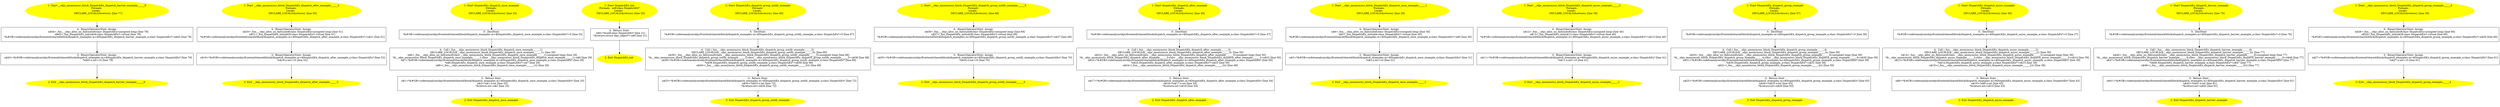 /* @generated */
digraph iCFG {
"__objc_anonymous_block_DispatchEx_dispatch_barrier_example______6.f3e27d4badebf4adf9313b39c9688c30_4" [label="4:  BinaryOperatorStmt: Assign \n   n$44=_fun___objc_alloc_no_fail(sizeof(class DispatchEx):unsigned long) [line 78]\n  n$45=_fun_DispatchEx_init(n$44:class DispatchEx*) virtual [line 78]\n  *&#GB<codetoanalyze/objc/frontend/shared/block/dispatch_examples.m>$DispatchEx_dispatch_barrier_example_a:class DispatchEx*=n$45 [line 78]\n " shape="box"]
	

	 "__objc_anonymous_block_DispatchEx_dispatch_barrier_example______6.f3e27d4badebf4adf9313b39c9688c30_4" -> "__objc_anonymous_block_DispatchEx_dispatch_barrier_example______6.f3e27d4badebf4adf9313b39c9688c30_3" ;
"__objc_anonymous_block_DispatchEx_dispatch_barrier_example______6.f3e27d4badebf4adf9313b39c9688c30_3" [label="3:  BinaryOperatorStmt: Assign \n   n$43=*&#GB<codetoanalyze/objc/frontend/shared/block/dispatch_examples.m>$DispatchEx_dispatch_barrier_example_a:class DispatchEx* [line 79]\n  *n$43.x:int=10 [line 79]\n " shape="box"]
	

	 "__objc_anonymous_block_DispatchEx_dispatch_barrier_example______6.f3e27d4badebf4adf9313b39c9688c30_3" -> "__objc_anonymous_block_DispatchEx_dispatch_barrier_example______6.f3e27d4badebf4adf9313b39c9688c30_2" ;
"__objc_anonymous_block_DispatchEx_dispatch_barrier_example______6.f3e27d4badebf4adf9313b39c9688c30_2" [label="2: Exit __objc_anonymous_block_DispatchEx_dispatch_barrier_example______6 \n  " color=yellow style=filled]
	

"__objc_anonymous_block_DispatchEx_dispatch_barrier_example______6.f3e27d4badebf4adf9313b39c9688c30_1" [label="1: Start __objc_anonymous_block_DispatchEx_dispatch_barrier_example______6\nFormals: \nLocals:  \n   DECLARE_LOCALS(&return); [line 77]\n " color=yellow style=filled]
	

	 "__objc_anonymous_block_DispatchEx_dispatch_barrier_example______6.f3e27d4badebf4adf9313b39c9688c30_1" -> "__objc_anonymous_block_DispatchEx_dispatch_barrier_example______6.f3e27d4badebf4adf9313b39c9688c30_4" ;
"__objc_anonymous_block_DispatchEx_dispatch_after_example______3.2346df1c3bc37dee82860aa53ebe3ece_4" [label="4:  BinaryOperatorStmt: Assign \n   n$20=_fun___objc_alloc_no_fail(sizeof(class DispatchEx):unsigned long) [line 51]\n  n$21=_fun_DispatchEx_init(n$20:class DispatchEx*) virtual [line 51]\n  *&#GB<codetoanalyze/objc/frontend/shared/block/dispatch_examples.m>$DispatchEx_dispatch_after_example_a:class DispatchEx*=n$21 [line 51]\n " shape="box"]
	

	 "__objc_anonymous_block_DispatchEx_dispatch_after_example______3.2346df1c3bc37dee82860aa53ebe3ece_4" -> "__objc_anonymous_block_DispatchEx_dispatch_after_example______3.2346df1c3bc37dee82860aa53ebe3ece_3" ;
"__objc_anonymous_block_DispatchEx_dispatch_after_example______3.2346df1c3bc37dee82860aa53ebe3ece_3" [label="3:  BinaryOperatorStmt: Assign \n   n$19=*&#GB<codetoanalyze/objc/frontend/shared/block/dispatch_examples.m>$DispatchEx_dispatch_after_example_a:class DispatchEx* [line 52]\n  *n$19.x:int=10 [line 52]\n " shape="box"]
	

	 "__objc_anonymous_block_DispatchEx_dispatch_after_example______3.2346df1c3bc37dee82860aa53ebe3ece_3" -> "__objc_anonymous_block_DispatchEx_dispatch_after_example______3.2346df1c3bc37dee82860aa53ebe3ece_2" ;
"__objc_anonymous_block_DispatchEx_dispatch_after_example______3.2346df1c3bc37dee82860aa53ebe3ece_2" [label="2: Exit __objc_anonymous_block_DispatchEx_dispatch_after_example______3 \n  " color=yellow style=filled]
	

"__objc_anonymous_block_DispatchEx_dispatch_after_example______3.2346df1c3bc37dee82860aa53ebe3ece_1" [label="1: Start __objc_anonymous_block_DispatchEx_dispatch_after_example______3\nFormals: \nLocals:  \n   DECLARE_LOCALS(&return); [line 50]\n " color=yellow style=filled]
	

	 "__objc_anonymous_block_DispatchEx_dispatch_after_example______3.2346df1c3bc37dee82860aa53ebe3ece_1" -> "__objc_anonymous_block_DispatchEx_dispatch_after_example______3.2346df1c3bc37dee82860aa53ebe3ece_4" ;
"DispatchEx_dispatch_once_exampleclass.88a04a143c416b36a948e54f9a79492f_5" [label="5:  DeclStmt \n   *&#GB<codetoanalyze/objc/frontend/shared/block/dispatch_examples.m>$DispatchEx_dispatch_once_example_a:class DispatchEx*=0 [line 25]\n " shape="box"]
	

	 "DispatchEx_dispatch_once_exampleclass.88a04a143c416b36a948e54f9a79492f_5" -> "DispatchEx_dispatch_once_exampleclass.88a04a143c416b36a948e54f9a79492f_4" ;
"DispatchEx_dispatch_once_exampleclass.88a04a143c416b36a948e54f9a79492f_4" [label="4:  Call (_fun___objc_anonymous_block_DispatchEx_dispatch_once_example______1) \n   DECLARE_LOCALS(&__objc_anonymous_block_DispatchEx_dispatch_once_example______1); [line 29]\n  n$6=_fun___objc_alloc_no_fail(sizeof(class __objc_anonymous_block_DispatchEx_dispatch_once_example______1):unsigned long) [line 29]\n  *&__objc_anonymous_block_DispatchEx_dispatch_once_example______1:class __objc_anonymous_block_DispatchEx_dispatch_once_example______1=n$6 [line 29]\n  n$7=*&#GB<codetoanalyze/objc/frontend/shared/block/dispatch_examples.m>$DispatchEx_dispatch_once_example_a:class DispatchEx* [line 29]\n  *n$6.DispatchEx_dispatch_once_example_a:class DispatchEx*=n$7 [line 29]\n  n$8=(_fun___objc_anonymous_block_DispatchEx_dispatch_once_example______1)() [line 29]\n " shape="box"]
	

	 "DispatchEx_dispatch_once_exampleclass.88a04a143c416b36a948e54f9a79492f_4" -> "DispatchEx_dispatch_once_exampleclass.88a04a143c416b36a948e54f9a79492f_3" ;
"DispatchEx_dispatch_once_exampleclass.88a04a143c416b36a948e54f9a79492f_3" [label="3:  Return Stmt \n   n$1=*&#GB<codetoanalyze/objc/frontend/shared/block/dispatch_examples.m>$DispatchEx_dispatch_once_example_a:class DispatchEx* [line 33]\n  n$2=*n$1.x:int [line 33]\n  *&return:int=n$2 [line 33]\n " shape="box"]
	

	 "DispatchEx_dispatch_once_exampleclass.88a04a143c416b36a948e54f9a79492f_3" -> "DispatchEx_dispatch_once_exampleclass.88a04a143c416b36a948e54f9a79492f_2" ;
"DispatchEx_dispatch_once_exampleclass.88a04a143c416b36a948e54f9a79492f_2" [label="2: Exit DispatchEx_dispatch_once_example \n  " color=yellow style=filled]
	

"DispatchEx_dispatch_once_exampleclass.88a04a143c416b36a948e54f9a79492f_1" [label="1: Start DispatchEx_dispatch_once_example\nFormals: \nLocals:  \n   DECLARE_LOCALS(&return); [line 24]\n " color=yellow style=filled]
	

	 "DispatchEx_dispatch_once_exampleclass.88a04a143c416b36a948e54f9a79492f_1" -> "DispatchEx_dispatch_once_exampleclass.88a04a143c416b36a948e54f9a79492f_5" ;
"DispatchEx_initinstance.f373aa3094c26cef9aa20d4a9edafd64_3" [label="3:  Return Stmt \n   n$0=*&self:class DispatchEx* [line 21]\n  *&return:struct objc_object*=n$0 [line 21]\n " shape="box"]
	

	 "DispatchEx_initinstance.f373aa3094c26cef9aa20d4a9edafd64_3" -> "DispatchEx_initinstance.f373aa3094c26cef9aa20d4a9edafd64_2" ;
"DispatchEx_initinstance.f373aa3094c26cef9aa20d4a9edafd64_2" [label="2: Exit DispatchEx_init \n  " color=yellow style=filled]
	

"DispatchEx_initinstance.f373aa3094c26cef9aa20d4a9edafd64_1" [label="1: Start DispatchEx_init\nFormals:  self:class DispatchEx*\nLocals:  \n   DECLARE_LOCALS(&return); [line 20]\n " color=yellow style=filled]
	

	 "DispatchEx_initinstance.f373aa3094c26cef9aa20d4a9edafd64_1" -> "DispatchEx_initinstance.f373aa3094c26cef9aa20d4a9edafd64_3" ;
"DispatchEx_dispatch_group_notify_exampleclass.5abe79ad37e26b374978dd23ea90b0f0_5" [label="5:  DeclStmt \n   *&#GB<codetoanalyze/objc/frontend/shared/block/dispatch_examples.m>$DispatchEx_dispatch_group_notify_example_a:class DispatchEx*=0 [line 67]\n " shape="box"]
	

	 "DispatchEx_dispatch_group_notify_exampleclass.5abe79ad37e26b374978dd23ea90b0f0_5" -> "DispatchEx_dispatch_group_notify_exampleclass.5abe79ad37e26b374978dd23ea90b0f0_4" ;
"DispatchEx_dispatch_group_notify_exampleclass.5abe79ad37e26b374978dd23ea90b0f0_4" [label="4:  Call (_fun___objc_anonymous_block_DispatchEx_dispatch_group_notify_example______5) \n   DECLARE_LOCALS(&__objc_anonymous_block_DispatchEx_dispatch_group_notify_example______5); [line 68]\n  n$38=_fun___objc_alloc_no_fail(sizeof(class __objc_anonymous_block_DispatchEx_dispatch_group_notify_example______5):unsigned long) [line 68]\n  *&__objc_anonymous_block_DispatchEx_dispatch_group_notify_example______5:class __objc_anonymous_block_DispatchEx_dispatch_group_notify_example______5=n$38 [line 68]\n  n$39=*&#GB<codetoanalyze/objc/frontend/shared/block/dispatch_examples.m>$DispatchEx_dispatch_group_notify_example_a:class DispatchEx* [line 68]\n  *n$38.DispatchEx_dispatch_group_notify_example_a:class DispatchEx*=n$39 [line 68]\n  n$40=(_fun___objc_anonymous_block_DispatchEx_dispatch_group_notify_example______5)() [line 68]\n " shape="box"]
	

	 "DispatchEx_dispatch_group_notify_exampleclass.5abe79ad37e26b374978dd23ea90b0f0_4" -> "DispatchEx_dispatch_group_notify_exampleclass.5abe79ad37e26b374978dd23ea90b0f0_3" ;
"DispatchEx_dispatch_group_notify_exampleclass.5abe79ad37e26b374978dd23ea90b0f0_3" [label="3:  Return Stmt \n   n$33=*&#GB<codetoanalyze/objc/frontend/shared/block/dispatch_examples.m>$DispatchEx_dispatch_group_notify_example_a:class DispatchEx* [line 72]\n  n$34=*n$33.x:int [line 72]\n  *&return:int=n$34 [line 72]\n " shape="box"]
	

	 "DispatchEx_dispatch_group_notify_exampleclass.5abe79ad37e26b374978dd23ea90b0f0_3" -> "DispatchEx_dispatch_group_notify_exampleclass.5abe79ad37e26b374978dd23ea90b0f0_2" ;
"DispatchEx_dispatch_group_notify_exampleclass.5abe79ad37e26b374978dd23ea90b0f0_2" [label="2: Exit DispatchEx_dispatch_group_notify_example \n  " color=yellow style=filled]
	

"DispatchEx_dispatch_group_notify_exampleclass.5abe79ad37e26b374978dd23ea90b0f0_1" [label="1: Start DispatchEx_dispatch_group_notify_example\nFormals: \nLocals:  \n   DECLARE_LOCALS(&return); [line 66]\n " color=yellow style=filled]
	

	 "DispatchEx_dispatch_group_notify_exampleclass.5abe79ad37e26b374978dd23ea90b0f0_1" -> "DispatchEx_dispatch_group_notify_exampleclass.5abe79ad37e26b374978dd23ea90b0f0_5" ;
"__objc_anonymous_block_DispatchEx_dispatch_group_notify_example______5.7a26e229a9d9a9dcb5d0d430f7cacd00_4" [label="4:  BinaryOperatorStmt: Assign \n   n$36=_fun___objc_alloc_no_fail(sizeof(class DispatchEx):unsigned long) [line 69]\n  n$37=_fun_DispatchEx_init(n$36:class DispatchEx*) virtual [line 69]\n  *&#GB<codetoanalyze/objc/frontend/shared/block/dispatch_examples.m>$DispatchEx_dispatch_group_notify_example_a:class DispatchEx*=n$37 [line 69]\n " shape="box"]
	

	 "__objc_anonymous_block_DispatchEx_dispatch_group_notify_example______5.7a26e229a9d9a9dcb5d0d430f7cacd00_4" -> "__objc_anonymous_block_DispatchEx_dispatch_group_notify_example______5.7a26e229a9d9a9dcb5d0d430f7cacd00_3" ;
"__objc_anonymous_block_DispatchEx_dispatch_group_notify_example______5.7a26e229a9d9a9dcb5d0d430f7cacd00_3" [label="3:  BinaryOperatorStmt: Assign \n   n$35=*&#GB<codetoanalyze/objc/frontend/shared/block/dispatch_examples.m>$DispatchEx_dispatch_group_notify_example_a:class DispatchEx* [line 70]\n  *n$35.x:int=10 [line 70]\n " shape="box"]
	

	 "__objc_anonymous_block_DispatchEx_dispatch_group_notify_example______5.7a26e229a9d9a9dcb5d0d430f7cacd00_3" -> "__objc_anonymous_block_DispatchEx_dispatch_group_notify_example______5.7a26e229a9d9a9dcb5d0d430f7cacd00_2" ;
"__objc_anonymous_block_DispatchEx_dispatch_group_notify_example______5.7a26e229a9d9a9dcb5d0d430f7cacd00_2" [label="2: Exit __objc_anonymous_block_DispatchEx_dispatch_group_notify_example______5 \n  " color=yellow style=filled]
	

"__objc_anonymous_block_DispatchEx_dispatch_group_notify_example______5.7a26e229a9d9a9dcb5d0d430f7cacd00_1" [label="1: Start __objc_anonymous_block_DispatchEx_dispatch_group_notify_example______5\nFormals: \nLocals:  \n   DECLARE_LOCALS(&return); [line 68]\n " color=yellow style=filled]
	

	 "__objc_anonymous_block_DispatchEx_dispatch_group_notify_example______5.7a26e229a9d9a9dcb5d0d430f7cacd00_1" -> "__objc_anonymous_block_DispatchEx_dispatch_group_notify_example______5.7a26e229a9d9a9dcb5d0d430f7cacd00_4" ;
"DispatchEx_dispatch_after_exampleclass.35e428c2a33c639058e557baad5fb3b1_5" [label="5:  DeclStmt \n   *&#GB<codetoanalyze/objc/frontend/shared/block/dispatch_examples.m>$DispatchEx_dispatch_after_example_a:class DispatchEx*=0 [line 47]\n " shape="box"]
	

	 "DispatchEx_dispatch_after_exampleclass.35e428c2a33c639058e557baad5fb3b1_5" -> "DispatchEx_dispatch_after_exampleclass.35e428c2a33c639058e557baad5fb3b1_4" ;
"DispatchEx_dispatch_after_exampleclass.35e428c2a33c639058e557baad5fb3b1_4" [label="4:  Call (_fun___objc_anonymous_block_DispatchEx_dispatch_after_example______3) \n   DECLARE_LOCALS(&__objc_anonymous_block_DispatchEx_dispatch_after_example______3); [line 50]\n  n$22=_fun___objc_alloc_no_fail(sizeof(class __objc_anonymous_block_DispatchEx_dispatch_after_example______3):unsigned long) [line 50]\n  *&__objc_anonymous_block_DispatchEx_dispatch_after_example______3:class __objc_anonymous_block_DispatchEx_dispatch_after_example______3=n$22 [line 50]\n  n$23=*&#GB<codetoanalyze/objc/frontend/shared/block/dispatch_examples.m>$DispatchEx_dispatch_after_example_a:class DispatchEx* [line 50]\n  *n$22.DispatchEx_dispatch_after_example_a:class DispatchEx*=n$23 [line 50]\n  n$24=(_fun___objc_anonymous_block_DispatchEx_dispatch_after_example______3)() [line 48]\n " shape="box"]
	

	 "DispatchEx_dispatch_after_exampleclass.35e428c2a33c639058e557baad5fb3b1_4" -> "DispatchEx_dispatch_after_exampleclass.35e428c2a33c639058e557baad5fb3b1_3" ;
"DispatchEx_dispatch_after_exampleclass.35e428c2a33c639058e557baad5fb3b1_3" [label="3:  Return Stmt \n   n$17=*&#GB<codetoanalyze/objc/frontend/shared/block/dispatch_examples.m>$DispatchEx_dispatch_after_example_a:class DispatchEx* [line 54]\n  n$18=*n$17.x:int [line 54]\n  *&return:int=n$18 [line 54]\n " shape="box"]
	

	 "DispatchEx_dispatch_after_exampleclass.35e428c2a33c639058e557baad5fb3b1_3" -> "DispatchEx_dispatch_after_exampleclass.35e428c2a33c639058e557baad5fb3b1_2" ;
"DispatchEx_dispatch_after_exampleclass.35e428c2a33c639058e557baad5fb3b1_2" [label="2: Exit DispatchEx_dispatch_after_example \n  " color=yellow style=filled]
	

"DispatchEx_dispatch_after_exampleclass.35e428c2a33c639058e557baad5fb3b1_1" [label="1: Start DispatchEx_dispatch_after_example\nFormals: \nLocals:  \n   DECLARE_LOCALS(&return); [line 46]\n " color=yellow style=filled]
	

	 "DispatchEx_dispatch_after_exampleclass.35e428c2a33c639058e557baad5fb3b1_1" -> "DispatchEx_dispatch_after_exampleclass.35e428c2a33c639058e557baad5fb3b1_5" ;
"__objc_anonymous_block_DispatchEx_dispatch_once_example______1.158d97f9901ded6a43590bdae67c9275_4" [label="4:  BinaryOperatorStmt: Assign \n   n$4=_fun___objc_alloc_no_fail(sizeof(class DispatchEx):unsigned long) [line 30]\n  n$5=_fun_DispatchEx_init(n$4:class DispatchEx*) virtual [line 30]\n  *&#GB<codetoanalyze/objc/frontend/shared/block/dispatch_examples.m>$DispatchEx_dispatch_once_example_a:class DispatchEx*=n$5 [line 30]\n " shape="box"]
	

	 "__objc_anonymous_block_DispatchEx_dispatch_once_example______1.158d97f9901ded6a43590bdae67c9275_4" -> "__objc_anonymous_block_DispatchEx_dispatch_once_example______1.158d97f9901ded6a43590bdae67c9275_3" ;
"__objc_anonymous_block_DispatchEx_dispatch_once_example______1.158d97f9901ded6a43590bdae67c9275_3" [label="3:  BinaryOperatorStmt: Assign \n   n$3=*&#GB<codetoanalyze/objc/frontend/shared/block/dispatch_examples.m>$DispatchEx_dispatch_once_example_a:class DispatchEx* [line 31]\n  *n$3.x:int=10 [line 31]\n " shape="box"]
	

	 "__objc_anonymous_block_DispatchEx_dispatch_once_example______1.158d97f9901ded6a43590bdae67c9275_3" -> "__objc_anonymous_block_DispatchEx_dispatch_once_example______1.158d97f9901ded6a43590bdae67c9275_2" ;
"__objc_anonymous_block_DispatchEx_dispatch_once_example______1.158d97f9901ded6a43590bdae67c9275_2" [label="2: Exit __objc_anonymous_block_DispatchEx_dispatch_once_example______1 \n  " color=yellow style=filled]
	

"__objc_anonymous_block_DispatchEx_dispatch_once_example______1.158d97f9901ded6a43590bdae67c9275_1" [label="1: Start __objc_anonymous_block_DispatchEx_dispatch_once_example______1\nFormals: \nLocals:  \n   DECLARE_LOCALS(&return); [line 29]\n " color=yellow style=filled]
	

	 "__objc_anonymous_block_DispatchEx_dispatch_once_example______1.158d97f9901ded6a43590bdae67c9275_1" -> "__objc_anonymous_block_DispatchEx_dispatch_once_example______1.158d97f9901ded6a43590bdae67c9275_4" ;
"__objc_anonymous_block_DispatchEx_dispatch_async_example______2.188fa4ba6cec1621d948ea1747df2c34_4" [label="4:  BinaryOperatorStmt: Assign \n   n$12=_fun___objc_alloc_no_fail(sizeof(class DispatchEx):unsigned long) [line 40]\n  n$13=_fun_DispatchEx_init(n$12:class DispatchEx*) virtual [line 40]\n  *&#GB<codetoanalyze/objc/frontend/shared/block/dispatch_examples.m>$DispatchEx_dispatch_async_example_a:class DispatchEx*=n$13 [line 40]\n " shape="box"]
	

	 "__objc_anonymous_block_DispatchEx_dispatch_async_example______2.188fa4ba6cec1621d948ea1747df2c34_4" -> "__objc_anonymous_block_DispatchEx_dispatch_async_example______2.188fa4ba6cec1621d948ea1747df2c34_3" ;
"__objc_anonymous_block_DispatchEx_dispatch_async_example______2.188fa4ba6cec1621d948ea1747df2c34_3" [label="3:  BinaryOperatorStmt: Assign \n   n$11=*&#GB<codetoanalyze/objc/frontend/shared/block/dispatch_examples.m>$DispatchEx_dispatch_async_example_a:class DispatchEx* [line 41]\n  *n$11.x:int=10 [line 41]\n " shape="box"]
	

	 "__objc_anonymous_block_DispatchEx_dispatch_async_example______2.188fa4ba6cec1621d948ea1747df2c34_3" -> "__objc_anonymous_block_DispatchEx_dispatch_async_example______2.188fa4ba6cec1621d948ea1747df2c34_2" ;
"__objc_anonymous_block_DispatchEx_dispatch_async_example______2.188fa4ba6cec1621d948ea1747df2c34_2" [label="2: Exit __objc_anonymous_block_DispatchEx_dispatch_async_example______2 \n  " color=yellow style=filled]
	

"__objc_anonymous_block_DispatchEx_dispatch_async_example______2.188fa4ba6cec1621d948ea1747df2c34_1" [label="1: Start __objc_anonymous_block_DispatchEx_dispatch_async_example______2\nFormals: \nLocals:  \n   DECLARE_LOCALS(&return); [line 39]\n " color=yellow style=filled]
	

	 "__objc_anonymous_block_DispatchEx_dispatch_async_example______2.188fa4ba6cec1621d948ea1747df2c34_1" -> "__objc_anonymous_block_DispatchEx_dispatch_async_example______2.188fa4ba6cec1621d948ea1747df2c34_4" ;
"DispatchEx_dispatch_group_exampleclass.1dab66f0b4786a24195536869b8cbf4c_5" [label="5:  DeclStmt \n   *&#GB<codetoanalyze/objc/frontend/shared/block/dispatch_examples.m>$DispatchEx_dispatch_group_example_a:class DispatchEx*=0 [line 58]\n " shape="box"]
	

	 "DispatchEx_dispatch_group_exampleclass.1dab66f0b4786a24195536869b8cbf4c_5" -> "DispatchEx_dispatch_group_exampleclass.1dab66f0b4786a24195536869b8cbf4c_4" ;
"DispatchEx_dispatch_group_exampleclass.1dab66f0b4786a24195536869b8cbf4c_4" [label="4:  Call (_fun___objc_anonymous_block_DispatchEx_dispatch_group_example______4) \n   DECLARE_LOCALS(&__objc_anonymous_block_DispatchEx_dispatch_group_example______4); [line 59]\n  n$30=_fun___objc_alloc_no_fail(sizeof(class __objc_anonymous_block_DispatchEx_dispatch_group_example______4):unsigned long) [line 59]\n  *&__objc_anonymous_block_DispatchEx_dispatch_group_example______4:class __objc_anonymous_block_DispatchEx_dispatch_group_example______4=n$30 [line 59]\n  n$31=*&#GB<codetoanalyze/objc/frontend/shared/block/dispatch_examples.m>$DispatchEx_dispatch_group_example_a:class DispatchEx* [line 59]\n  *n$30.DispatchEx_dispatch_group_example_a:class DispatchEx*=n$31 [line 59]\n  n$32=(_fun___objc_anonymous_block_DispatchEx_dispatch_group_example______4)() [line 59]\n " shape="box"]
	

	 "DispatchEx_dispatch_group_exampleclass.1dab66f0b4786a24195536869b8cbf4c_4" -> "DispatchEx_dispatch_group_exampleclass.1dab66f0b4786a24195536869b8cbf4c_3" ;
"DispatchEx_dispatch_group_exampleclass.1dab66f0b4786a24195536869b8cbf4c_3" [label="3:  Return Stmt \n   n$25=*&#GB<codetoanalyze/objc/frontend/shared/block/dispatch_examples.m>$DispatchEx_dispatch_group_example_a:class DispatchEx* [line 63]\n  n$26=*n$25.x:int [line 63]\n  *&return:int=n$26 [line 63]\n " shape="box"]
	

	 "DispatchEx_dispatch_group_exampleclass.1dab66f0b4786a24195536869b8cbf4c_3" -> "DispatchEx_dispatch_group_exampleclass.1dab66f0b4786a24195536869b8cbf4c_2" ;
"DispatchEx_dispatch_group_exampleclass.1dab66f0b4786a24195536869b8cbf4c_2" [label="2: Exit DispatchEx_dispatch_group_example \n  " color=yellow style=filled]
	

"DispatchEx_dispatch_group_exampleclass.1dab66f0b4786a24195536869b8cbf4c_1" [label="1: Start DispatchEx_dispatch_group_example\nFormals: \nLocals:  \n   DECLARE_LOCALS(&return); [line 57]\n " color=yellow style=filled]
	

	 "DispatchEx_dispatch_group_exampleclass.1dab66f0b4786a24195536869b8cbf4c_1" -> "DispatchEx_dispatch_group_exampleclass.1dab66f0b4786a24195536869b8cbf4c_5" ;
"DispatchEx_dispatch_async_exampleclass.d0682454f92c478110c2967d9b66ce4f_5" [label="5:  DeclStmt \n   *&#GB<codetoanalyze/objc/frontend/shared/block/dispatch_examples.m>$DispatchEx_dispatch_async_example_a:class DispatchEx*=0 [line 37]\n " shape="box"]
	

	 "DispatchEx_dispatch_async_exampleclass.d0682454f92c478110c2967d9b66ce4f_5" -> "DispatchEx_dispatch_async_exampleclass.d0682454f92c478110c2967d9b66ce4f_4" ;
"DispatchEx_dispatch_async_exampleclass.d0682454f92c478110c2967d9b66ce4f_4" [label="4:  Call (_fun___objc_anonymous_block_DispatchEx_dispatch_async_example______2) \n   DECLARE_LOCALS(&__objc_anonymous_block_DispatchEx_dispatch_async_example______2); [line 39]\n  n$14=_fun___objc_alloc_no_fail(sizeof(class __objc_anonymous_block_DispatchEx_dispatch_async_example______2):unsigned long) [line 39]\n  *&__objc_anonymous_block_DispatchEx_dispatch_async_example______2:class __objc_anonymous_block_DispatchEx_dispatch_async_example______2=n$14 [line 39]\n  n$15=*&#GB<codetoanalyze/objc/frontend/shared/block/dispatch_examples.m>$DispatchEx_dispatch_async_example_a:class DispatchEx* [line 39]\n  *n$14.DispatchEx_dispatch_async_example_a:class DispatchEx*=n$15 [line 39]\n  n$16=(_fun___objc_anonymous_block_DispatchEx_dispatch_async_example______2)() [line 38]\n " shape="box"]
	

	 "DispatchEx_dispatch_async_exampleclass.d0682454f92c478110c2967d9b66ce4f_4" -> "DispatchEx_dispatch_async_exampleclass.d0682454f92c478110c2967d9b66ce4f_3" ;
"DispatchEx_dispatch_async_exampleclass.d0682454f92c478110c2967d9b66ce4f_3" [label="3:  Return Stmt \n   n$9=*&#GB<codetoanalyze/objc/frontend/shared/block/dispatch_examples.m>$DispatchEx_dispatch_async_example_a:class DispatchEx* [line 43]\n  n$10=*n$9.x:int [line 43]\n  *&return:int=n$10 [line 43]\n " shape="box"]
	

	 "DispatchEx_dispatch_async_exampleclass.d0682454f92c478110c2967d9b66ce4f_3" -> "DispatchEx_dispatch_async_exampleclass.d0682454f92c478110c2967d9b66ce4f_2" ;
"DispatchEx_dispatch_async_exampleclass.d0682454f92c478110c2967d9b66ce4f_2" [label="2: Exit DispatchEx_dispatch_async_example \n  " color=yellow style=filled]
	

"DispatchEx_dispatch_async_exampleclass.d0682454f92c478110c2967d9b66ce4f_1" [label="1: Start DispatchEx_dispatch_async_example\nFormals: \nLocals:  \n   DECLARE_LOCALS(&return); [line 36]\n " color=yellow style=filled]
	

	 "DispatchEx_dispatch_async_exampleclass.d0682454f92c478110c2967d9b66ce4f_1" -> "DispatchEx_dispatch_async_exampleclass.d0682454f92c478110c2967d9b66ce4f_5" ;
"DispatchEx_dispatch_barrier_exampleclass.1a42e144a2ace9fe8e8014b0d6fa2d0d_5" [label="5:  DeclStmt \n   *&#GB<codetoanalyze/objc/frontend/shared/block/dispatch_examples.m>$DispatchEx_dispatch_barrier_example_a:class DispatchEx*=0 [line 76]\n " shape="box"]
	

	 "DispatchEx_dispatch_barrier_exampleclass.1a42e144a2ace9fe8e8014b0d6fa2d0d_5" -> "DispatchEx_dispatch_barrier_exampleclass.1a42e144a2ace9fe8e8014b0d6fa2d0d_4" ;
"DispatchEx_dispatch_barrier_exampleclass.1a42e144a2ace9fe8e8014b0d6fa2d0d_4" [label="4:  Call (_fun___objc_anonymous_block_DispatchEx_dispatch_barrier_example______6) \n   DECLARE_LOCALS(&__objc_anonymous_block_DispatchEx_dispatch_barrier_example______6); [line 77]\n  n$46=_fun___objc_alloc_no_fail(sizeof(class __objc_anonymous_block_DispatchEx_dispatch_barrier_example______6):unsigned long) [line 77]\n  *&__objc_anonymous_block_DispatchEx_dispatch_barrier_example______6:class __objc_anonymous_block_DispatchEx_dispatch_barrier_example______6=n$46 [line 77]\n  n$47=*&#GB<codetoanalyze/objc/frontend/shared/block/dispatch_examples.m>$DispatchEx_dispatch_barrier_example_a:class DispatchEx* [line 77]\n  *n$46.DispatchEx_dispatch_barrier_example_a:class DispatchEx*=n$47 [line 77]\n  n$48=(_fun___objc_anonymous_block_DispatchEx_dispatch_barrier_example______6)() [line 77]\n " shape="box"]
	

	 "DispatchEx_dispatch_barrier_exampleclass.1a42e144a2ace9fe8e8014b0d6fa2d0d_4" -> "DispatchEx_dispatch_barrier_exampleclass.1a42e144a2ace9fe8e8014b0d6fa2d0d_3" ;
"DispatchEx_dispatch_barrier_exampleclass.1a42e144a2ace9fe8e8014b0d6fa2d0d_3" [label="3:  Return Stmt \n   n$41=*&#GB<codetoanalyze/objc/frontend/shared/block/dispatch_examples.m>$DispatchEx_dispatch_barrier_example_a:class DispatchEx* [line 81]\n  n$42=*n$41.x:int [line 81]\n  *&return:int=n$42 [line 81]\n " shape="box"]
	

	 "DispatchEx_dispatch_barrier_exampleclass.1a42e144a2ace9fe8e8014b0d6fa2d0d_3" -> "DispatchEx_dispatch_barrier_exampleclass.1a42e144a2ace9fe8e8014b0d6fa2d0d_2" ;
"DispatchEx_dispatch_barrier_exampleclass.1a42e144a2ace9fe8e8014b0d6fa2d0d_2" [label="2: Exit DispatchEx_dispatch_barrier_example \n  " color=yellow style=filled]
	

"DispatchEx_dispatch_barrier_exampleclass.1a42e144a2ace9fe8e8014b0d6fa2d0d_1" [label="1: Start DispatchEx_dispatch_barrier_example\nFormals: \nLocals:  \n   DECLARE_LOCALS(&return); [line 75]\n " color=yellow style=filled]
	

	 "DispatchEx_dispatch_barrier_exampleclass.1a42e144a2ace9fe8e8014b0d6fa2d0d_1" -> "DispatchEx_dispatch_barrier_exampleclass.1a42e144a2ace9fe8e8014b0d6fa2d0d_5" ;
"__objc_anonymous_block_DispatchEx_dispatch_group_example______4.4458b8e68269255e8dd6690cdc49ab76_4" [label="4:  BinaryOperatorStmt: Assign \n   n$28=_fun___objc_alloc_no_fail(sizeof(class DispatchEx):unsigned long) [line 60]\n  n$29=_fun_DispatchEx_init(n$28:class DispatchEx*) virtual [line 60]\n  *&#GB<codetoanalyze/objc/frontend/shared/block/dispatch_examples.m>$DispatchEx_dispatch_group_example_a:class DispatchEx*=n$29 [line 60]\n " shape="box"]
	

	 "__objc_anonymous_block_DispatchEx_dispatch_group_example______4.4458b8e68269255e8dd6690cdc49ab76_4" -> "__objc_anonymous_block_DispatchEx_dispatch_group_example______4.4458b8e68269255e8dd6690cdc49ab76_3" ;
"__objc_anonymous_block_DispatchEx_dispatch_group_example______4.4458b8e68269255e8dd6690cdc49ab76_3" [label="3:  BinaryOperatorStmt: Assign \n   n$27=*&#GB<codetoanalyze/objc/frontend/shared/block/dispatch_examples.m>$DispatchEx_dispatch_group_example_a:class DispatchEx* [line 61]\n  *n$27.x:int=10 [line 61]\n " shape="box"]
	

	 "__objc_anonymous_block_DispatchEx_dispatch_group_example______4.4458b8e68269255e8dd6690cdc49ab76_3" -> "__objc_anonymous_block_DispatchEx_dispatch_group_example______4.4458b8e68269255e8dd6690cdc49ab76_2" ;
"__objc_anonymous_block_DispatchEx_dispatch_group_example______4.4458b8e68269255e8dd6690cdc49ab76_2" [label="2: Exit __objc_anonymous_block_DispatchEx_dispatch_group_example______4 \n  " color=yellow style=filled]
	

"__objc_anonymous_block_DispatchEx_dispatch_group_example______4.4458b8e68269255e8dd6690cdc49ab76_1" [label="1: Start __objc_anonymous_block_DispatchEx_dispatch_group_example______4\nFormals: \nLocals:  \n   DECLARE_LOCALS(&return); [line 59]\n " color=yellow style=filled]
	

	 "__objc_anonymous_block_DispatchEx_dispatch_group_example______4.4458b8e68269255e8dd6690cdc49ab76_1" -> "__objc_anonymous_block_DispatchEx_dispatch_group_example______4.4458b8e68269255e8dd6690cdc49ab76_4" ;
}
